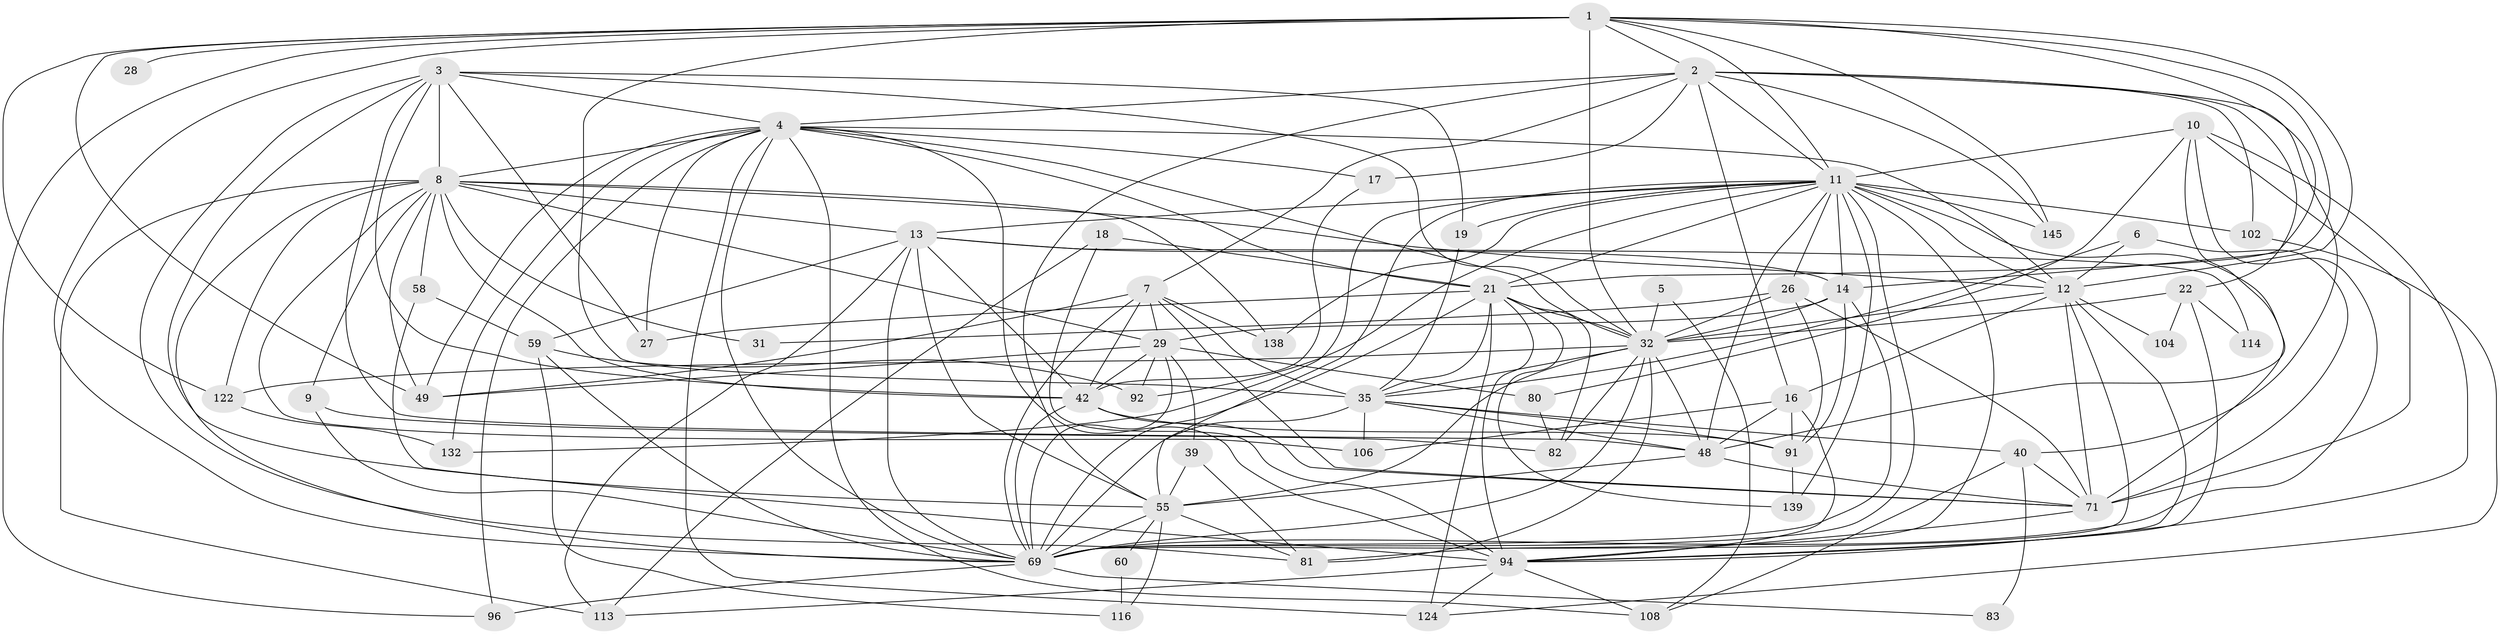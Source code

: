 // original degree distribution, {5: 0.1554054054054054, 4: 0.31756756756756754, 2: 0.12162162162162163, 3: 0.27702702702702703, 6: 0.05405405405405406, 7: 0.05405405405405406, 8: 0.013513513513513514, 10: 0.006756756756756757}
// Generated by graph-tools (version 1.1) at 2025/18/03/04/25 18:18:48]
// undirected, 59 vertices, 185 edges
graph export_dot {
graph [start="1"]
  node [color=gray90,style=filled];
  1 [super="+33"];
  2 [super="+51+20"];
  3 [super="+120+23"];
  4 [super="+54+15+78+86"];
  5;
  6;
  7 [super="+137+140"];
  8 [super="+77+47+52"];
  9;
  10 [super="+63+25"];
  11 [super="+34"];
  12 [super="+142+144"];
  13 [super="+24+62"];
  14 [super="+30"];
  16 [super="+41"];
  17;
  18;
  19 [super="+68"];
  21 [super="+38+61"];
  22 [super="+87+93"];
  26;
  27;
  28;
  29 [super="+45"];
  31;
  32 [super="+53+70"];
  35 [super="+100"];
  39;
  40 [super="+85"];
  42 [super="+141+97"];
  48 [super="+90+57"];
  49 [super="+130"];
  55 [super="+66+79+74+65"];
  58 [super="+129"];
  59 [super="+72"];
  60;
  69 [super="+84+111+131"];
  71 [super="+121+98"];
  80;
  81;
  82 [super="+126"];
  83;
  91 [super="+148"];
  92;
  94 [super="+95+118"];
  96 [super="+101"];
  102;
  104;
  106;
  108;
  113;
  114;
  116;
  122;
  124;
  132;
  138;
  139;
  145;
  1 -- 2 [weight=2];
  1 -- 35;
  1 -- 49;
  1 -- 32;
  1 -- 96;
  1 -- 69;
  1 -- 12;
  1 -- 145;
  1 -- 21;
  1 -- 122;
  1 -- 28 [weight=2];
  1 -- 11;
  1 -- 14;
  2 -- 4;
  2 -- 17;
  2 -- 102 [weight=2];
  2 -- 145;
  2 -- 40;
  2 -- 22;
  2 -- 7;
  2 -- 55 [weight=2];
  2 -- 11;
  2 -- 16;
  3 -- 8 [weight=2];
  3 -- 32 [weight=2];
  3 -- 42;
  3 -- 81;
  3 -- 27;
  3 -- 4;
  3 -- 55 [weight=2];
  3 -- 48;
  3 -- 19;
  4 -- 17 [weight=2];
  4 -- 108;
  4 -- 69;
  4 -- 8;
  4 -- 27;
  4 -- 124;
  4 -- 94;
  4 -- 32;
  4 -- 49;
  4 -- 132;
  4 -- 12;
  4 -- 21;
  4 -- 96;
  5 -- 108;
  5 -- 32;
  6 -- 35;
  6 -- 71;
  6 -- 12;
  7 -- 69;
  7 -- 35 [weight=2];
  7 -- 49;
  7 -- 42;
  7 -- 138;
  7 -- 71;
  7 -- 29;
  8 -- 138 [weight=2];
  8 -- 49;
  8 -- 69;
  8 -- 58;
  8 -- 9;
  8 -- 106;
  8 -- 31;
  8 -- 113;
  8 -- 122;
  8 -- 42;
  8 -- 12;
  8 -- 13;
  8 -- 29;
  9 -- 69;
  9 -- 82;
  10 -- 80;
  10 -- 94;
  10 -- 69;
  10 -- 71;
  10 -- 48;
  10 -- 11;
  11 -- 12;
  11 -- 132;
  11 -- 69;
  11 -- 71;
  11 -- 138;
  11 -- 13;
  11 -- 139;
  11 -- 81;
  11 -- 145;
  11 -- 21;
  11 -- 26;
  11 -- 92;
  11 -- 102;
  11 -- 48;
  11 -- 55;
  11 -- 19;
  11 -- 14 [weight=2];
  12 -- 32;
  12 -- 69;
  12 -- 94;
  12 -- 71;
  12 -- 16;
  12 -- 104;
  13 -- 14;
  13 -- 113;
  13 -- 114;
  13 -- 42;
  13 -- 69;
  13 -- 59;
  13 -- 55;
  14 -- 32 [weight=2];
  14 -- 69;
  14 -- 91;
  14 -- 29;
  16 -- 106;
  16 -- 94;
  16 -- 48;
  16 -- 91;
  17 -- 42;
  18 -- 113;
  18 -- 21;
  18 -- 94;
  19 -- 35;
  21 -- 139;
  21 -- 35 [weight=2];
  21 -- 27;
  21 -- 124;
  21 -- 94;
  21 -- 32 [weight=2];
  21 -- 69;
  21 -- 82;
  22 -- 32 [weight=2];
  22 -- 94;
  22 -- 114;
  22 -- 104;
  26 -- 31;
  26 -- 32;
  26 -- 71;
  26 -- 91;
  29 -- 80;
  29 -- 92;
  29 -- 49;
  29 -- 39;
  29 -- 69;
  29 -- 42;
  32 -- 35;
  32 -- 82;
  32 -- 69;
  32 -- 48;
  32 -- 81;
  32 -- 55 [weight=2];
  32 -- 122;
  35 -- 106;
  35 -- 40;
  35 -- 69;
  35 -- 91;
  35 -- 48;
  39 -- 81;
  39 -- 55;
  40 -- 108;
  40 -- 83;
  40 -- 71;
  42 -- 71;
  42 -- 69;
  42 -- 91;
  48 -- 71;
  48 -- 55 [weight=2];
  55 -- 81;
  55 -- 69;
  55 -- 60;
  55 -- 116;
  58 -- 94;
  58 -- 59;
  59 -- 92;
  59 -- 116;
  59 -- 69;
  60 -- 116;
  69 -- 83;
  69 -- 96;
  71 -- 94;
  80 -- 82;
  91 -- 139;
  94 -- 108;
  94 -- 113;
  94 -- 124;
  102 -- 124;
  122 -- 132;
}
